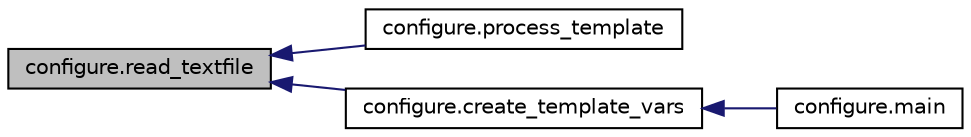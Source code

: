 digraph "configure.read_textfile"
{
  edge [fontname="Helvetica",fontsize="10",labelfontname="Helvetica",labelfontsize="10"];
  node [fontname="Helvetica",fontsize="10",shape=record];
  rankdir="LR";
  Node44 [label="configure.read_textfile",height=0.2,width=0.4,color="black", fillcolor="grey75", style="filled", fontcolor="black"];
  Node44 -> Node45 [dir="back",color="midnightblue",fontsize="10",style="solid"];
  Node45 [label="configure.process_template",height=0.2,width=0.4,color="black", fillcolor="white", style="filled",URL="$namespaceconfigure.html#a0131813b774dd002d783ca87f2f4f5ce"];
  Node44 -> Node46 [dir="back",color="midnightblue",fontsize="10",style="solid"];
  Node46 [label="configure.create_template_vars",height=0.2,width=0.4,color="black", fillcolor="white", style="filled",URL="$namespaceconfigure.html#a5cddf00194b4c5daec9d4fd96c4d1fc7"];
  Node46 -> Node47 [dir="back",color="midnightblue",fontsize="10",style="solid"];
  Node47 [label="configure.main",height=0.2,width=0.4,color="black", fillcolor="white", style="filled",URL="$namespaceconfigure.html#ab36af005492375c1144a850d45fb1a42"];
}
